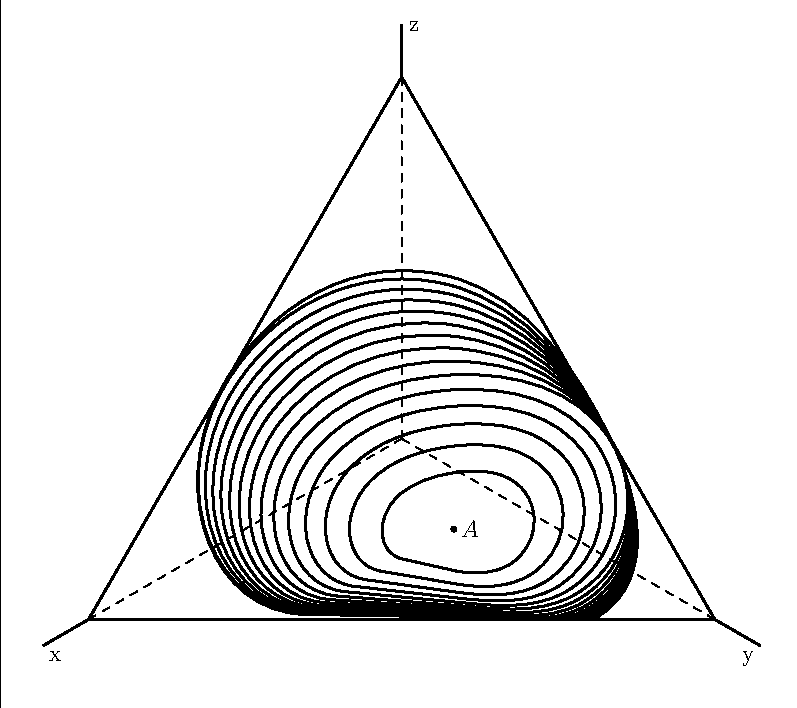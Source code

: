 // THE OFFICIAL FILE IS NOW crj.sh WHICH BUILDS crj.asy USING crj.pl
size(400pt,400pt);
real m=1;

real fl=-2;
real fr=16;
real fu=14;
real fd=-2;
path frame=((fl*m,fu*m)--(fr*m,fu*m)--(fr*m,fd*m)--(fl*m,fd*m)--cycle);
draw(frame,linewidth(0));
// for the next function, this would be much better for a frame:// real mgx=.25;// real mgy=.25;// pair framesw=shift((-mgx*m,-mgy*m))*x0000;// pair framenw=shift((-mgx*m,mgy*m))*x0004;// pair framene=shift((mgx*m,mgy*m))*x0604;// pair framese=shift((mgx*m,-mgy*m))*x0600;// path frame=(framesw--framenw--framene--framese--cycle);// draw(frame,linewidth(0));
pair x0000=(0*m,0*m);
pair x0001=(0*m,1*m);
pair x0002=(0*m,2*m);
pair x0003=(0*m,3*m);
pair x0004=(0*m,4*m);
pair x0005=(0*m,5*m);
pair x0006=(0*m,6*m);
pair x0007=(0*m,7*m);
pair x0008=(0*m,8*m);
pair x0009=(0*m,9*m);
pair x0010=(0*m,10*m);
pair x0011=(0*m,11*m);
pair x0012=(0*m,12*m);
pair x0013=(0*m,13*m);
pair x0014=(0*m,14*m);
pair x0015=(0*m,15*m);
pair x0016=(0*m,16*m);
pair x0017=(0*m,17*m);
pair x0018=(0*m,18*m);
pair x0019=(0*m,19*m);
pair x0020=(0*m,20*m);
pair x0021=(0*m,21*m);
pair x0022=(0*m,22*m);
pair x0023=(0*m,23*m);
pair x0024=(0*m,24*m);
pair x0025=(0*m,25*m);
pair x0100=(1*m,0*m);
pair x0101=(1*m,1*m);
pair x0102=(1*m,2*m);
pair x0103=(1*m,3*m);
pair x0104=(1*m,4*m);
pair x0105=(1*m,5*m);
pair x0106=(1*m,6*m);
pair x0107=(1*m,7*m);
pair x0108=(1*m,8*m);
pair x0109=(1*m,9*m);
pair x0110=(1*m,10*m);
pair x0111=(1*m,11*m);
pair x0112=(1*m,12*m);
pair x0113=(1*m,13*m);
pair x0114=(1*m,14*m);
pair x0115=(1*m,15*m);
pair x0116=(1*m,16*m);
pair x0117=(1*m,17*m);
pair x0118=(1*m,18*m);
pair x0119=(1*m,19*m);
pair x0120=(1*m,20*m);
pair x0121=(1*m,21*m);
pair x0122=(1*m,22*m);
pair x0123=(1*m,23*m);
pair x0124=(1*m,24*m);
pair x0125=(1*m,25*m);
pair x0200=(2*m,0*m);
pair x0201=(2*m,1*m);
pair x0202=(2*m,2*m);
pair x0203=(2*m,3*m);
pair x0204=(2*m,4*m);
pair x0205=(2*m,5*m);
pair x0206=(2*m,6*m);
pair x0207=(2*m,7*m);
pair x0208=(2*m,8*m);
pair x0209=(2*m,9*m);
pair x0210=(2*m,10*m);
pair x0211=(2*m,11*m);
pair x0212=(2*m,12*m);
pair x0213=(2*m,13*m);
pair x0214=(2*m,14*m);
pair x0215=(2*m,15*m);
pair x0216=(2*m,16*m);
pair x0217=(2*m,17*m);
pair x0218=(2*m,18*m);
pair x0219=(2*m,19*m);
pair x0220=(2*m,20*m);
pair x0221=(2*m,21*m);
pair x0222=(2*m,22*m);
pair x0223=(2*m,23*m);
pair x0224=(2*m,24*m);
pair x0225=(2*m,25*m);
pair x0300=(3*m,0*m);
pair x0301=(3*m,1*m);
pair x0302=(3*m,2*m);
pair x0303=(3*m,3*m);
pair x0304=(3*m,4*m);
pair x0305=(3*m,5*m);
pair x0306=(3*m,6*m);
pair x0307=(3*m,7*m);
pair x0308=(3*m,8*m);
pair x0309=(3*m,9*m);
pair x0310=(3*m,10*m);
pair x0311=(3*m,11*m);
pair x0312=(3*m,12*m);
pair x0313=(3*m,13*m);
pair x0314=(3*m,14*m);
pair x0315=(3*m,15*m);
pair x0316=(3*m,16*m);
pair x0317=(3*m,17*m);
pair x0318=(3*m,18*m);
pair x0319=(3*m,19*m);
pair x0320=(3*m,20*m);
pair x0321=(3*m,21*m);
pair x0322=(3*m,22*m);
pair x0323=(3*m,23*m);
pair x0324=(3*m,24*m);
pair x0325=(3*m,25*m);
pair x0400=(4*m,0*m);
pair x0401=(4*m,1*m);
pair x0402=(4*m,2*m);
pair x0403=(4*m,3*m);
pair x0404=(4*m,4*m);
pair x0405=(4*m,5*m);
pair x0406=(4*m,6*m);
pair x0407=(4*m,7*m);
pair x0408=(4*m,8*m);
pair x0409=(4*m,9*m);
pair x0410=(4*m,10*m);
pair x0411=(4*m,11*m);
pair x0412=(4*m,12*m);
pair x0413=(4*m,13*m);
pair x0414=(4*m,14*m);
pair x0415=(4*m,15*m);
pair x0416=(4*m,16*m);
pair x0417=(4*m,17*m);
pair x0418=(4*m,18*m);
pair x0419=(4*m,19*m);
pair x0420=(4*m,20*m);
pair x0421=(4*m,21*m);
pair x0422=(4*m,22*m);
pair x0423=(4*m,23*m);
pair x0424=(4*m,24*m);
pair x0425=(4*m,25*m);
pair x0500=(5*m,0*m);
pair x0501=(5*m,1*m);
pair x0502=(5*m,2*m);
pair x0503=(5*m,3*m);
pair x0504=(5*m,4*m);
pair x0505=(5*m,5*m);
pair x0506=(5*m,6*m);
pair x0507=(5*m,7*m);
pair x0508=(5*m,8*m);
pair x0509=(5*m,9*m);
pair x0510=(5*m,10*m);
pair x0511=(5*m,11*m);
pair x0512=(5*m,12*m);
pair x0513=(5*m,13*m);
pair x0514=(5*m,14*m);
pair x0515=(5*m,15*m);
pair x0516=(5*m,16*m);
pair x0517=(5*m,17*m);
pair x0518=(5*m,18*m);
pair x0519=(5*m,19*m);
pair x0520=(5*m,20*m);
pair x0521=(5*m,21*m);
pair x0522=(5*m,22*m);
pair x0523=(5*m,23*m);
pair x0524=(5*m,24*m);
pair x0525=(5*m,25*m);
pair x0600=(6*m,0*m);
pair x0601=(6*m,1*m);
pair x0602=(6*m,2*m);
pair x0603=(6*m,3*m);
pair x0604=(6*m,4*m);
pair x0605=(6*m,5*m);
pair x0606=(6*m,6*m);
pair x0607=(6*m,7*m);
pair x0608=(6*m,8*m);
pair x0609=(6*m,9*m);
pair x0610=(6*m,10*m);
pair x0611=(6*m,11*m);
pair x0612=(6*m,12*m);
pair x0613=(6*m,13*m);
pair x0614=(6*m,14*m);
pair x0615=(6*m,15*m);
pair x0616=(6*m,16*m);
pair x0617=(6*m,17*m);
pair x0618=(6*m,18*m);
pair x0619=(6*m,19*m);
pair x0620=(6*m,20*m);
pair x0621=(6*m,21*m);
pair x0622=(6*m,22*m);
pair x0623=(6*m,23*m);
pair x0624=(6*m,24*m);
pair x0625=(6*m,25*m);
pair x0700=(7*m,0*m);
pair x0701=(7*m,1*m);
pair x0702=(7*m,2*m);
pair x0703=(7*m,3*m);
pair x0704=(7*m,4*m);
pair x0705=(7*m,5*m);
pair x0706=(7*m,6*m);
pair x0707=(7*m,7*m);
pair x0708=(7*m,8*m);
pair x0709=(7*m,9*m);
pair x0710=(7*m,10*m);
pair x0711=(7*m,11*m);
pair x0712=(7*m,12*m);
pair x0713=(7*m,13*m);
pair x0714=(7*m,14*m);
pair x0715=(7*m,15*m);
pair x0716=(7*m,16*m);
pair x0717=(7*m,17*m);
pair x0718=(7*m,18*m);
pair x0719=(7*m,19*m);
pair x0720=(7*m,20*m);
pair x0721=(7*m,21*m);
pair x0722=(7*m,22*m);
pair x0723=(7*m,23*m);
pair x0724=(7*m,24*m);
pair x0725=(7*m,25*m);
pair x0800=(8*m,0*m);
pair x0801=(8*m,1*m);
pair x0802=(8*m,2*m);
pair x0803=(8*m,3*m);
pair x0804=(8*m,4*m);
pair x0805=(8*m,5*m);
pair x0806=(8*m,6*m);
pair x0807=(8*m,7*m);
pair x0808=(8*m,8*m);
pair x0809=(8*m,9*m);
pair x0810=(8*m,10*m);
pair x0811=(8*m,11*m);
pair x0812=(8*m,12*m);
pair x0813=(8*m,13*m);
pair x0814=(8*m,14*m);
pair x0815=(8*m,15*m);
pair x0816=(8*m,16*m);
pair x0817=(8*m,17*m);
pair x0818=(8*m,18*m);
pair x0819=(8*m,19*m);
pair x0820=(8*m,20*m);
pair x0821=(8*m,21*m);
pair x0822=(8*m,22*m);
pair x0823=(8*m,23*m);
pair x0824=(8*m,24*m);
pair x0825=(8*m,25*m);
pair x0900=(9*m,0*m);
pair x0901=(9*m,1*m);
pair x0902=(9*m,2*m);
pair x0903=(9*m,3*m);
pair x0904=(9*m,4*m);
pair x0905=(9*m,5*m);
pair x0906=(9*m,6*m);
pair x0907=(9*m,7*m);
pair x0908=(9*m,8*m);
pair x0909=(9*m,9*m);
pair x0910=(9*m,10*m);
pair x0911=(9*m,11*m);
pair x0912=(9*m,12*m);
pair x0913=(9*m,13*m);
pair x0914=(9*m,14*m);
pair x0915=(9*m,15*m);
pair x0916=(9*m,16*m);
pair x0917=(9*m,17*m);
pair x0918=(9*m,18*m);
pair x0919=(9*m,19*m);
pair x0920=(9*m,20*m);
pair x0921=(9*m,21*m);
pair x0922=(9*m,22*m);
pair x0923=(9*m,23*m);
pair x0924=(9*m,24*m);
pair x0925=(9*m,25*m);
pair x1000=(10*m,0*m);
pair x1001=(10*m,1*m);
pair x1002=(10*m,2*m);
pair x1003=(10*m,3*m);
pair x1004=(10*m,4*m);
pair x1005=(10*m,5*m);
pair x1006=(10*m,6*m);
pair x1007=(10*m,7*m);
pair x1008=(10*m,8*m);
pair x1009=(10*m,9*m);
pair x1010=(10*m,10*m);
pair x1011=(10*m,11*m);
pair x1012=(10*m,12*m);
pair x1013=(10*m,13*m);
pair x1014=(10*m,14*m);
pair x1015=(10*m,15*m);
pair x1016=(10*m,16*m);
pair x1017=(10*m,17*m);
pair x1018=(10*m,18*m);
pair x1019=(10*m,19*m);
pair x1020=(10*m,20*m);
pair x1021=(10*m,21*m);
pair x1022=(10*m,22*m);
pair x1023=(10*m,23*m);
pair x1024=(10*m,24*m);
pair x1025=(10*m,25*m);
pair x1100=(11*m,0*m);
pair x1101=(11*m,1*m);
pair x1102=(11*m,2*m);
pair x1103=(11*m,3*m);
pair x1104=(11*m,4*m);
pair x1105=(11*m,5*m);
pair x1106=(11*m,6*m);
pair x1107=(11*m,7*m);
pair x1108=(11*m,8*m);
pair x1109=(11*m,9*m);
pair x1110=(11*m,10*m);
pair x1111=(11*m,11*m);
pair x1112=(11*m,12*m);
pair x1113=(11*m,13*m);
pair x1114=(11*m,14*m);
pair x1115=(11*m,15*m);
pair x1116=(11*m,16*m);
pair x1117=(11*m,17*m);
pair x1118=(11*m,18*m);
pair x1119=(11*m,19*m);
pair x1120=(11*m,20*m);
pair x1121=(11*m,21*m);
pair x1122=(11*m,22*m);
pair x1123=(11*m,23*m);
pair x1124=(11*m,24*m);
pair x1125=(11*m,25*m);
pair x1200=(12*m,0*m);
pair x1201=(12*m,1*m);
pair x1202=(12*m,2*m);
pair x1203=(12*m,3*m);
pair x1204=(12*m,4*m);
pair x1205=(12*m,5*m);
pair x1206=(12*m,6*m);
pair x1207=(12*m,7*m);
pair x1208=(12*m,8*m);
pair x1209=(12*m,9*m);
pair x1210=(12*m,10*m);
pair x1211=(12*m,11*m);
pair x1212=(12*m,12*m);
pair x1213=(12*m,13*m);
pair x1214=(12*m,14*m);
pair x1215=(12*m,15*m);
pair x1216=(12*m,16*m);
pair x1217=(12*m,17*m);
pair x1218=(12*m,18*m);
pair x1219=(12*m,19*m);
pair x1220=(12*m,20*m);
pair x1221=(12*m,21*m);
pair x1222=(12*m,22*m);
pair x1223=(12*m,23*m);
pair x1224=(12*m,24*m);
pair x1225=(12*m,25*m);
pair x1300=(13*m,0*m);
pair x1301=(13*m,1*m);
pair x1302=(13*m,2*m);
pair x1303=(13*m,3*m);
pair x1304=(13*m,4*m);
pair x1305=(13*m,5*m);
pair x1306=(13*m,6*m);
pair x1307=(13*m,7*m);
pair x1308=(13*m,8*m);
pair x1309=(13*m,9*m);
pair x1310=(13*m,10*m);
pair x1311=(13*m,11*m);
pair x1312=(13*m,12*m);
pair x1313=(13*m,13*m);
pair x1314=(13*m,14*m);
pair x1315=(13*m,15*m);
pair x1316=(13*m,16*m);
pair x1317=(13*m,17*m);
pair x1318=(13*m,18*m);
pair x1319=(13*m,19*m);
pair x1320=(13*m,20*m);
pair x1321=(13*m,21*m);
pair x1322=(13*m,22*m);
pair x1323=(13*m,23*m);
pair x1324=(13*m,24*m);
pair x1325=(13*m,25*m);
pair x1400=(14*m,0*m);
pair x1401=(14*m,1*m);
pair x1402=(14*m,2*m);
pair x1403=(14*m,3*m);
pair x1404=(14*m,4*m);
pair x1405=(14*m,5*m);
pair x1406=(14*m,6*m);
pair x1407=(14*m,7*m);
pair x1408=(14*m,8*m);
pair x1409=(14*m,9*m);
pair x1410=(14*m,10*m);
pair x1411=(14*m,11*m);
pair x1412=(14*m,12*m);
pair x1413=(14*m,13*m);
pair x1414=(14*m,14*m);
pair x1415=(14*m,15*m);
pair x1416=(14*m,16*m);
pair x1417=(14*m,17*m);
pair x1418=(14*m,18*m);
pair x1419=(14*m,19*m);
pair x1420=(14*m,20*m);
pair x1421=(14*m,21*m);
pair x1422=(14*m,22*m);
pair x1423=(14*m,23*m);
pair x1424=(14*m,24*m);
pair x1425=(14*m,25*m);
pair x1500=(15*m,0*m);
pair x1501=(15*m,1*m);
pair x1502=(15*m,2*m);
pair x1503=(15*m,3*m);
pair x1504=(15*m,4*m);
pair x1505=(15*m,5*m);
pair x1506=(15*m,6*m);
pair x1507=(15*m,7*m);
pair x1508=(15*m,8*m);
pair x1509=(15*m,9*m);
pair x1510=(15*m,10*m);
pair x1511=(15*m,11*m);
pair x1512=(15*m,12*m);
pair x1513=(15*m,13*m);
pair x1514=(15*m,14*m);
pair x1515=(15*m,15*m);
pair x1516=(15*m,16*m);
pair x1517=(15*m,17*m);
pair x1518=(15*m,18*m);
pair x1519=(15*m,19*m);
pair x1520=(15*m,20*m);
pair x1521=(15*m,21*m);
pair x1522=(15*m,22*m);
pair x1523=(15*m,23*m);
pair x1524=(15*m,24*m);
pair x1525=(15*m,25*m);
pair x1600=(16*m,0*m);
pair x1601=(16*m,1*m);
pair x1602=(16*m,2*m);
pair x1603=(16*m,3*m);
pair x1604=(16*m,4*m);
pair x1605=(16*m,5*m);
pair x1606=(16*m,6*m);
pair x1607=(16*m,7*m);
pair x1608=(16*m,8*m);
pair x1609=(16*m,9*m);
pair x1610=(16*m,10*m);
pair x1611=(16*m,11*m);
pair x1612=(16*m,12*m);
pair x1613=(16*m,13*m);
pair x1614=(16*m,14*m);
pair x1615=(16*m,15*m);
pair x1616=(16*m,16*m);
pair x1617=(16*m,17*m);
pair x1618=(16*m,18*m);
pair x1619=(16*m,19*m);
pair x1620=(16*m,20*m);
pair x1621=(16*m,21*m);
pair x1622=(16*m,22*m);
pair x1623=(16*m,23*m);
pair x1624=(16*m,24*m);
pair x1625=(16*m,25*m);
pair x1700=(17*m,0*m);
pair x1701=(17*m,1*m);
pair x1702=(17*m,2*m);
pair x1703=(17*m,3*m);
pair x1704=(17*m,4*m);
pair x1705=(17*m,5*m);
pair x1706=(17*m,6*m);
pair x1707=(17*m,7*m);
pair x1708=(17*m,8*m);
pair x1709=(17*m,9*m);
pair x1710=(17*m,10*m);
pair x1711=(17*m,11*m);
pair x1712=(17*m,12*m);
pair x1713=(17*m,13*m);
pair x1714=(17*m,14*m);
pair x1715=(17*m,15*m);
pair x1716=(17*m,16*m);
pair x1717=(17*m,17*m);
pair x1718=(17*m,18*m);
pair x1719=(17*m,19*m);
pair x1720=(17*m,20*m);
pair x1721=(17*m,21*m);
pair x1722=(17*m,22*m);
pair x1723=(17*m,23*m);
pair x1724=(17*m,24*m);
pair x1725=(17*m,25*m);
pair x1800=(18*m,0*m);
pair x1801=(18*m,1*m);
pair x1802=(18*m,2*m);
pair x1803=(18*m,3*m);
pair x1804=(18*m,4*m);
pair x1805=(18*m,5*m);
pair x1806=(18*m,6*m);
pair x1807=(18*m,7*m);
pair x1808=(18*m,8*m);
pair x1809=(18*m,9*m);
pair x1810=(18*m,10*m);
pair x1811=(18*m,11*m);
pair x1812=(18*m,12*m);
pair x1813=(18*m,13*m);
pair x1814=(18*m,14*m);
pair x1815=(18*m,15*m);
pair x1816=(18*m,16*m);
pair x1817=(18*m,17*m);
pair x1818=(18*m,18*m);
pair x1819=(18*m,19*m);
pair x1820=(18*m,20*m);
pair x1821=(18*m,21*m);
pair x1822=(18*m,22*m);
pair x1823=(18*m,23*m);
pair x1824=(18*m,24*m);
pair x1825=(18*m,25*m);
pair x1900=(19*m,0*m);
pair x1901=(19*m,1*m);
pair x1902=(19*m,2*m);
pair x1903=(19*m,3*m);
pair x1904=(19*m,4*m);
pair x1905=(19*m,5*m);
pair x1906=(19*m,6*m);
pair x1907=(19*m,7*m);
pair x1908=(19*m,8*m);
pair x1909=(19*m,9*m);
pair x1910=(19*m,10*m);
pair x1911=(19*m,11*m);
pair x1912=(19*m,12*m);
pair x1913=(19*m,13*m);
pair x1914=(19*m,14*m);
pair x1915=(19*m,15*m);
pair x1916=(19*m,16*m);
pair x1917=(19*m,17*m);
pair x1918=(19*m,18*m);
pair x1919=(19*m,19*m);
pair x1920=(19*m,20*m);
pair x1921=(19*m,21*m);
pair x1922=(19*m,22*m);
pair x1923=(19*m,23*m);
pair x1924=(19*m,24*m);
pair x1925=(19*m,25*m);
pair x2000=(20*m,0*m);
pair x2001=(20*m,1*m);
pair x2002=(20*m,2*m);
pair x2003=(20*m,3*m);
pair x2004=(20*m,4*m);
pair x2005=(20*m,5*m);
pair x2006=(20*m,6*m);
pair x2007=(20*m,7*m);
pair x2008=(20*m,8*m);
pair x2009=(20*m,9*m);
pair x2010=(20*m,10*m);
pair x2011=(20*m,11*m);
pair x2012=(20*m,12*m);
pair x2013=(20*m,13*m);
pair x2014=(20*m,14*m);
pair x2015=(20*m,15*m);
pair x2016=(20*m,16*m);
pair x2017=(20*m,17*m);
pair x2018=(20*m,18*m);
pair x2019=(20*m,19*m);
pair x2020=(20*m,20*m);
pair x2021=(20*m,21*m);
pair x2022=(20*m,22*m);
pair x2023=(20*m,23*m);
pair x2024=(20*m,24*m);
pair x2025=(20*m,25*m);
pair x2100=(21*m,0*m);
pair x2101=(21*m,1*m);
pair x2102=(21*m,2*m);
pair x2103=(21*m,3*m);
pair x2104=(21*m,4*m);
pair x2105=(21*m,5*m);
pair x2106=(21*m,6*m);
pair x2107=(21*m,7*m);
pair x2108=(21*m,8*m);
pair x2109=(21*m,9*m);
pair x2110=(21*m,10*m);
pair x2111=(21*m,11*m);
pair x2112=(21*m,12*m);
pair x2113=(21*m,13*m);
pair x2114=(21*m,14*m);
pair x2115=(21*m,15*m);
pair x2116=(21*m,16*m);
pair x2117=(21*m,17*m);
pair x2118=(21*m,18*m);
pair x2119=(21*m,19*m);
pair x2120=(21*m,20*m);
pair x2121=(21*m,21*m);
pair x2122=(21*m,22*m);
pair x2123=(21*m,23*m);
pair x2124=(21*m,24*m);
pair x2125=(21*m,25*m);
pair x2200=(22*m,0*m);
pair x2201=(22*m,1*m);
pair x2202=(22*m,2*m);
pair x2203=(22*m,3*m);
pair x2204=(22*m,4*m);
pair x2205=(22*m,5*m);
pair x2206=(22*m,6*m);
pair x2207=(22*m,7*m);
pair x2208=(22*m,8*m);
pair x2209=(22*m,9*m);
pair x2210=(22*m,10*m);
pair x2211=(22*m,11*m);
pair x2212=(22*m,12*m);
pair x2213=(22*m,13*m);
pair x2214=(22*m,14*m);
pair x2215=(22*m,15*m);
pair x2216=(22*m,16*m);
pair x2217=(22*m,17*m);
pair x2218=(22*m,18*m);
pair x2219=(22*m,19*m);
pair x2220=(22*m,20*m);
pair x2221=(22*m,21*m);
pair x2222=(22*m,22*m);
pair x2223=(22*m,23*m);
pair x2224=(22*m,24*m);
pair x2225=(22*m,25*m);
pair x2300=(23*m,0*m);
pair x2301=(23*m,1*m);
pair x2302=(23*m,2*m);
pair x2303=(23*m,3*m);
pair x2304=(23*m,4*m);
pair x2305=(23*m,5*m);
pair x2306=(23*m,6*m);
pair x2307=(23*m,7*m);
pair x2308=(23*m,8*m);
pair x2309=(23*m,9*m);
pair x2310=(23*m,10*m);
pair x2311=(23*m,11*m);
pair x2312=(23*m,12*m);
pair x2313=(23*m,13*m);
pair x2314=(23*m,14*m);
pair x2315=(23*m,15*m);
pair x2316=(23*m,16*m);
pair x2317=(23*m,17*m);
pair x2318=(23*m,18*m);
pair x2319=(23*m,19*m);
pair x2320=(23*m,20*m);
pair x2321=(23*m,21*m);
pair x2322=(23*m,22*m);
pair x2323=(23*m,23*m);
pair x2324=(23*m,24*m);
pair x2325=(23*m,25*m);
pair x2400=(24*m,0*m);
pair x2401=(24*m,1*m);
pair x2402=(24*m,2*m);
pair x2403=(24*m,3*m);
pair x2404=(24*m,4*m);
pair x2405=(24*m,5*m);
pair x2406=(24*m,6*m);
pair x2407=(24*m,7*m);
pair x2408=(24*m,8*m);
pair x2409=(24*m,9*m);
pair x2410=(24*m,10*m);
pair x2411=(24*m,11*m);
pair x2412=(24*m,12*m);
pair x2413=(24*m,13*m);
pair x2414=(24*m,14*m);
pair x2415=(24*m,15*m);
pair x2416=(24*m,16*m);
pair x2417=(24*m,17*m);
pair x2418=(24*m,18*m);
pair x2419=(24*m,19*m);
pair x2420=(24*m,20*m);
pair x2421=(24*m,21*m);
pair x2422=(24*m,22*m);
pair x2423=(24*m,23*m);
pair x2424=(24*m,24*m);
pair x2425=(24*m,25*m);
pair x2500=(25*m,0*m);
pair x2501=(25*m,1*m);
pair x2502=(25*m,2*m);
pair x2503=(25*m,3*m);
pair x2504=(25*m,4*m);
pair x2505=(25*m,5*m);
pair x2506=(25*m,6*m);
pair x2507=(25*m,7*m);
pair x2508=(25*m,8*m);
pair x2509=(25*m,9*m);
pair x2510=(25*m,10*m);
pair x2511=(25*m,11*m);
pair x2512=(25*m,12*m);
pair x2513=(25*m,13*m);
pair x2514=(25*m,14*m);
pair x2515=(25*m,15*m);
pair x2516=(25*m,16*m);
pair x2517=(25*m,17*m);
pair x2518=(25*m,18*m);
pair x2519=(25*m,19*m);
pair x2520=(25*m,20*m);
pair x2521=(25*m,21*m);
pair x2522=(25*m,22*m);
pair x2523=(25*m,23*m);
pair x2524=(25*m,24*m);
pair x2525=(25*m,25*m);

// see http://webdesign.about.com/od/colorcharts/l/bl_namedcolors.htm for colours
// for Venn-diagram style intersections see the clip command in xthoughts.asy
// pen wall=linewidth(3);
// pen redwall=linewidth(3)+rgb(0,255,0);
// path p03=shift((0*m,-8*m))*p01;
// fill(sink1,sinkpen);
// fill(tub,rgb(0,0,139));
// draw(p02,redwall);
// label("Sauna",x0611);
// real square_root_of_two=2**.5;
// path unit_circle=shift(1,1)*circle((0,0),1);
// label("\parbox{1.5in}{\centering \textsf{kilometre (km){\newline}1 km = 1000 metres}}",box25);
// label("\textsf{\normalsize{0}}",x01,NE);
// path kreis=(x08{up}..{left}x02{left}..{down}x04{down}..{right}x06{right}..{up}x08);
// dot(x01--x02--x03--x04--x05--x06--x07--x08);
// fill(shift(c1)*xscale(rx*x)*yscale(ry*y)*unitcircle,ubuntu_yellow);

real sot=2**.5;
real sos=6**.5;
real stt=(3/2)**.5;
real scl=10;
pair X=x0000;
pair Y=x0000+(sot*m*scl,0*m*scl);
pair Z=x0000+((sot/2)*m*scl,stt*m*scl);
pair Xf=X+(0*m*scl,-0.14*m*scl);
pair Yf=Y+(0*m*scl,-0.14*m*scl);
path whitef=(X--Xf--Yf--Y--cycle);
pair Xx=x0000-((1/sot)*m*scl*(1/7),(1/sos)*m*scl*(1/7));
pair Yy=Y+((1/sot)*m*scl*(1/7),(1/sos)*m*scl*(-1/7));
pair Zz=Z+(0*m*scl,((1/sos)*2*(1/7))*m*scl);
pair M=x0000+((sot/2)*m*scl,stt*m*scl*(1/3));
pair A=x0000+(0.82496*scl*m,0.20412*scl*m);
path mx=(X--M);
path my=(Y--M);
path mz=(Z--M);
path mxx=(X--Xx);
path myy=(Y--Yy);
path mzz=(Z--Zz);
path elt=(X--Y--Z--cycle);
pen norlin=linewidth(1);
pair xx00=x0000+(0.82496*m*scl,0.331270840759277*m*scl);
pair xx01=x0000+(0.980474310455322*m*scl,0.293909665374756*m*scl);
pair xx02=x0000+(0.95672664352417*m*scl,0.128045308227539*m*scl);
pair xx03=x0000+(0.82496*m*scl,0.110516204223633*m*scl);
pair xx04=x0000+(0.708262973022461*m*scl,0.136747567749023*m*scl);
pair xx05=x0000+(0.697904468231201*m*scl,0.277476463470459*m*scl);
pair xx06=x0000+(0.671828310546875*m*scl,0.166230598754883*m*scl);
pair xx07=x0000+(0.671828310546875*m*scl,0.166230598754883*m*scl);
path xxx0=(xx00..xx01..xx02..xx03..tension 100 ..xx04..xx05..cycle);
draw (xxx0,norlin);
pair xx10=x0000+(0.82496*m*scl,0.391611938781738*m*scl);
pair xx11=x0000+(1.03963308273315*m*scl,0.32806630569458*m*scl);
pair xx12=x0000+(1.00057512985229*m*scl,0.102729644165039*m*scl);
pair xx13=x0000+(0.82496*m*scl,0.0810830072021484*m*scl);
pair xx14=x0000+(0.660269965209961*m*scl,0.109039872436523*m*scl);
pair xx15=x0000+(0.636824590911865*m*scl,0.312741388397217*m*scl);
pair xx16=x0000+(0.601764111328125*m*scl,0.14889460144043*m*scl);
pair xx17=x0000+(0.601764111328125*m*scl,0.14889460144043*m*scl);
path xxx1=(xx10..xx11..xx12..xx13..tension 100 ..xx14..xx15..cycle);
draw (xxx1,norlin);
pair xx20=x0000+(0.82496*m*scl,0.439838730163574*m*scl);
pair xx21=x0000+(1.08384841171265*m*scl,0.353595014801025*m*scl);
pair xx22=x0000+(1.03117412277222*m*scl,0.0850634967041016*m*scl);
pair xx23=x0000+(0.82496*m*scl,0.0625073895263672*m*scl);
pair xx24=x0000+(0.626692123413086*m*scl,0.0896544525146484*m*scl);
pair xx25=x0000+(0.589210123748779*m*scl,0.340231957855225*m*scl);
pair xx26=x0000+(0.549750947265625*m*scl,0.136024974975586*m*scl);
pair xx27=x0000+(0.549750947265625*m*scl,0.136024974975586*m*scl);
path xxx2=(xx20..xx21..xx22..xx23..tension 100 ..xx24..xx25..cycle);
draw (xxx2,norlin);
pair xx30=x0000+(0.82496*m*scl,0.481481659240723*m*scl);
pair xx31=x0000+(1.11987451797485*m*scl,0.374395493011475*m*scl);
pair xx32=x0000+(1.05477073684692*m*scl,0.0714401312255859*m*scl);
pair xx33=x0000+(0.82496*m*scl,0.0493699053955078*m*scl);
pair xx34=x0000+(0.600807405395508*m*scl,0.0747104864501953*m*scl);
pair xx35=x0000+(0.548781524505615*m*scl,0.363573712615967*m*scl);
pair xx36=x0000+(0.507329755859375*m*scl,0.125528692016602*m*scl);
pair xx37=x0000+(0.507329755859375*m*scl,0.125528692016602*m*scl);
path xxx3=(xx30..xx31..xx32..xx33..tension 100 ..xx34..xx35..cycle);
draw (xxx3,norlin);
pair xx40=x0000+(0.82496*m*scl,0.51861464263916*m*scl);
pair xx41=x0000+(1.15036561599731*m*scl,0.392000210418701*m*scl);
pair xx42=x0000+(1.07382497573853*m*scl,0.0604392791748047*m*scl);
pair xx43=x0000+(0.82496*m*scl,0.0395712982177734*m*scl);
pair xx44=x0000+(0.579993890991211*m*scl,0.0626942669677734*m*scl);
pair xx45=x0000+(0.513159688262939*m*scl,0.384140246734619*m*scl);
pair xx46=x0000+(0.471202509765625*m*scl,0.116589721069336*m*scl);
pair xx47=x0000+(0.471202509765625*m*scl,0.116589721069336*m*scl);
path xxx4=(xx40..xx41..xx42..xx43..tension 100 ..xx44..xx45..cycle);
draw (xxx4,norlin);
pair xx50=x0000+(0.82496*m*scl,0.552389856262207*m*scl);
pair xx51=x0000+(1.17674591842651*m*scl,0.407231468048096*m*scl);
pair xx52=x0000+(1.08958842025757*m*scl,0.0513383477783203*m*scl);
pair xx53=x0000+(0.82496*m*scl,0.0320214495849609*m*scl);
pair xx54=x0000+(0.562870486450195*m*scl,0.0528084503173828*m*scl);
pair xx55=x0000+(0.481066048431396*m*scl,0.402669750213623*m*scl);
pair xx56=x0000+(0.439581728515625*m*scl,0.108765785522461*m*scl);
pair xx57=x0000+(0.439581728515625*m*scl,0.108765785522461*m*scl);
path xxx5=(xx50..xx51..xx52..xx53..tension 100 ..xx54..xx55..cycle);
draw (xxx5,norlin);
pair xx60=x0000+(0.82496*m*scl,0.583498605651855*m*scl);
pair xx61=x0000+(1.17850460525513*m*scl,0.408246885223389*m*scl);
pair xx62=x0000+(1.10283791366577*m*scl,0.0436888311767578*m*scl);
pair xx63=x0000+(0.82496*m*scl,0.0260974346923828*m*scl);
pair xx64=x0000+(0.548584797973633*m*scl,0.0445609259033203*m*scl);
pair xx65=x0000+(0.451756123199463*m*scl,0.419592055206299*m*scl);
pair xx66=x0000+(0.411460380859375*m*scl,0.101807715454102*m*scl);
pair xx67=x0000+(0.411460380859375*m*scl,0.101807715454102*m*scl);
path xxx6=(xx60..xx61..xx62..xx63..tension 100 ..xx64..xx65..cycle);
draw (xxx6,norlin);
pair xx70=x0000+(0.82496*m*scl,0.61236884185791*m*scl);
pair xx71=x0000+(1.17850460525513*m*scl,0.408246885223389*m*scl);
pair xx72=x0000+(1.11406977249146*m*scl,0.0372041839599609*m*scl);
pair xx73=x0000+(0.82496*m*scl,0.0213756646728516*m*scl);
pair xx74=x0000+(0.536575756225586*m*scl,0.0376277728271484*m*scl);
pair xx75=x0000+(0.424760565338135*m*scl,0.435178142852783*m*scl);
pair xx76=x0000+(0.386158720703125*m*scl,0.0955473211669922*m*scl);
pair xx77=x0000+(0.386158720703125*m*scl,0.0955473211669922*m*scl);
path xxx7=(xx70..xx71..xx72..xx73..tension 100 ..xx74..xx75..cycle);
draw (xxx7,norlin);
pair xx80=x0000+(0.82496*m*scl,0.639329757995606*m*scl);
pair xx81=x0000+(1.17850460525513*m*scl,0.408246885223389*m*scl);
pair xx82=x0000+(1.12364004989624*m*scl,0.0316788409423828*m*scl);
pair xx83=x0000+(0.82496*m*scl,0.0175758233642578*m*scl);
pair xx84=x0000+(0.526433348999023*m*scl,0.0317722796630859*m*scl);
pair xx85=x0000+(0.399739502716064*m*scl,0.449624240875244*m*scl);
pair xx86=x0000+(0.363173232421875*m*scl,0.0898600177001953*m*scl);
pair xx87=x0000+(0.363173232421875*m*scl,0.0898600177001953*m*scl);
path xxx8=(xx80..xx81..xx82..xx83..tension 100 ..xx84..xx85..cycle);
draw (xxx8,norlin);
pair xx90=x0000+(0.82496*m*scl,0.664644708557129*m*scl);
pair xx91=x0000+(1.17850460525513*m*scl,0.408246885223389*m*scl);
pair xx92=x0000+(1.13181848312378*m*scl,0.0269570709228516*m*scl);
pair xx93=x0000+(0.82496*m*scl,0.0144985748291016*m*scl);
pair xx94=x0000+(0.517855462036133*m*scl,0.0268200274658203*m*scl);
pair xx95=x0000+(0.376433985137939*m*scl,0.463079856109619*m*scl);
pair xx96=x0000+(0.342126279296875*m*scl,0.0846523663330078*m*scl);
pair xx97=x0000+(0.342126279296875*m*scl,0.0846523663330078*m*scl);
path xxx9=(xx90..xx91..xx92..xx93..tension 100 ..xx94..xx95..cycle);
draw (xxx9,norlin);
pair xx100=x0000+(0.82496*m*scl,0.688478290100098*m*scl);
pair xx101=x0000+(1.17850460525513*m*scl,0.408246885223389*m*scl);
pair xx102=x0000+(1.13882086196899*m*scl,0.0229142889404297*m*scl);
pair xx103=x0000+(0.82496*m*scl,0.0119819586181641*m*scl);
pair xx104=x0000+(0.510583140258789*m*scl,0.0226215142822266*m*scl);
pair xx105=x0000+(0.354649799957275*m*scl,0.475657118682861*m*scl);
pair xx106=x0000+(0.322791279296875*m*scl,0.0798683038330078*m*scl);
pair xx107=x0000+(0.322791279296875*m*scl,0.0798683038330078*m*scl);
path xxx10=(xx100..xx101..xx102..xx103..tension 100 ..xx104..xx105..cycle);
draw (xxx10,norlin);
pair xx110=x0000+(0.82496*m*scl,0.710995099182129*m*scl);
pair xx111=x0000+(1.17850460525513*m*scl,0.408246885223389*m*scl);
pair xx112=x0000+(1.14481981826782*m*scl,0.0194508270263672*m*scl);
pair xx113=x0000+(0.82496*m*scl,0.00992630676269531*m*scl);
pair xx114=x0000+(0.504422167358398*m*scl,0.0190646136474609*m*scl);
pair xx115=x0000+(0.334241287689209*m*scl,0.487440126190186*m*scl);
pair xx116=x0000+(0.304916474609375*m*scl,0.0754455377197266*m*scl);
pair xx117=x0000+(0.304916474609375*m*scl,0.0754455377197266*m*scl);
path xxx11=(xx110..xx111..xx112..xx113..tension 100 ..xx114..xx115..cycle);
draw (xxx11,norlin);
pair xx120=x0000+(0.82496*m*scl,0.732326813049316*m*scl);
pair xx121=x0000+(1.17850460525513*m*scl,0.408246885223389*m*scl);
pair xx122=x0000+(1.14995561538696*m*scl,0.0164857049560547*m*scl);
pair xx123=x0000+(0.82496*m*scl,0.00823195129394531*m*scl);
pair xx124=x0000+(0.499210696411133*m*scl,0.0160558868408203*m*scl);
pair xx125=x0000+(0.315095157623291*m*scl,0.498494287872314*m*scl);
pair xx126=x0000+(0.288325634765625*m*scl,0.0713404632568359*m*scl);
pair xx127=x0000+(0.288325634765625*m*scl,0.0713404632568359*m*scl);
path xxx12=(xx120..xx121..xx122..xx123..tension 100 ..xx124..xx125..cycle);
draw (xxx12,norlin);
pair xx130=x0000+(0.82496*m*scl,0.752539270324707*m*scl);
pair xx131=x0000+(1.17850460525513*m*scl,0.408246885223389*m*scl);
pair xx132=x0000+(1.15433614822388*m*scl,0.0139566302490234*m*scl);
pair xx133=x0000+(0.82496*m*scl,0.00683659973144531*m*scl);
pair xx134=x0000+(0.494797670288086*m*scl,0.0135081243896484*m*scl);
pair xx135=x0000+(0.297081934661865*m*scl,0.508894357147217*m*scl);
pair xx136=x0000+(0.272892880859375*m*scl,0.0675219342041016*m*scl);
pair xx137=x0000+(0.272892880859375*m*scl,0.0675219342041016*m*scl);
path xxx13=(xx130..xx131..xx132..xx133..tension 100 ..xx134..xx135..cycle);
draw (xxx13,norlin);
pair xx140=x0000+(0.82496*m*scl,0.771764148254395*m*scl);
pair xx141=x0000+(1.17850460525513*m*scl,0.408246885223389*m*scl);
pair xx142=x0000+(1.15808010116577*m*scl,0.0117950811767578*m*scl);
pair xx143=x0000+(0.82496*m*scl,0.00568418884277344*m*scl);
pair xx144=x0000+(0.491064401245117*m*scl,0.0113528045654297*m*scl);
pair xx145=x0000+(0.294638092193604*m*scl,0.510305327911377*m*scl);
pair xx146=x0000+(0.258517509765625*m*scl,0.0639650335693359*m*scl);
pair xx147=x0000+(0.258517509765625*m*scl,0.0639650335693359*m*scl);
path xxx14=(xx140..xx141..xx142..xx143..tension 100 ..xx144..xx145..cycle);
draw (xxx14,norlin);
fill(whitef,rgb(255,255,255));
draw(elt,norlin);
draw(mx,dashed);
draw(my,dashed);
draw(mz,dashed);
draw(mxx,norlin);
draw(myy,norlin);
draw(mzz,norlin);
label("x",Xx,SE);
label("y",Yy,SW);
label("z",Zz,E);
dot("$A$",A);
